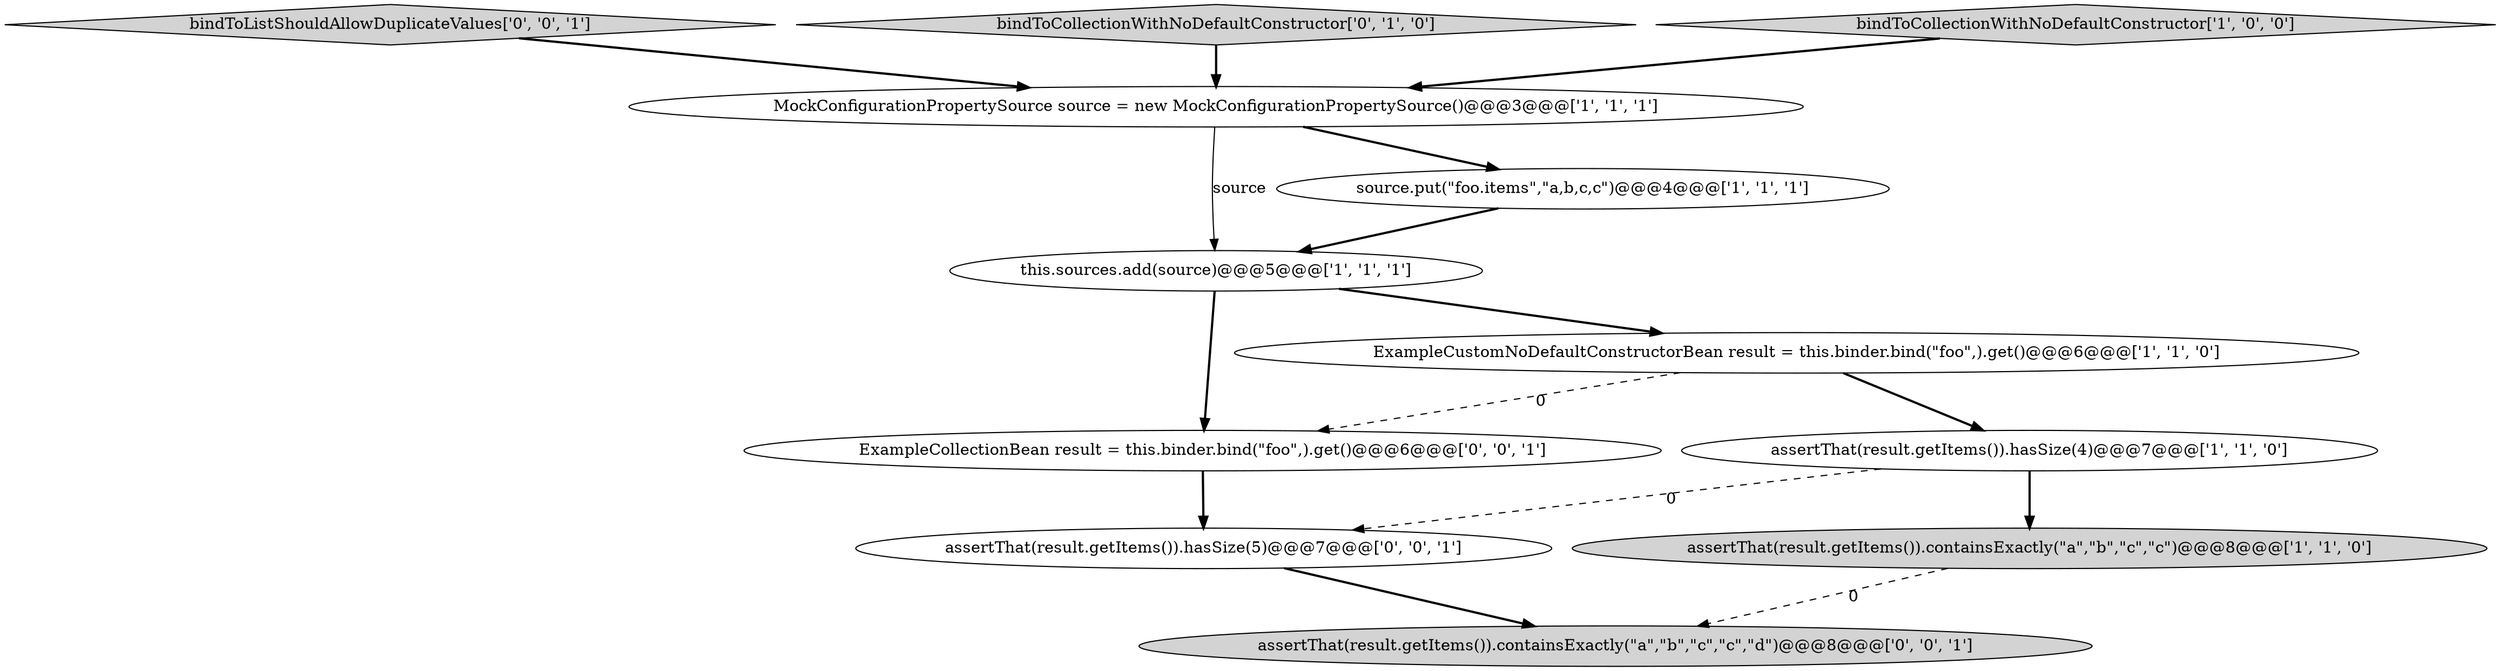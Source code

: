 digraph {
9 [style = filled, label = "assertThat(result.getItems()).hasSize(5)@@@7@@@['0', '0', '1']", fillcolor = white, shape = ellipse image = "AAA0AAABBB3BBB"];
10 [style = filled, label = "assertThat(result.getItems()).containsExactly(\"a\",\"b\",\"c\",\"c\",\"d\")@@@8@@@['0', '0', '1']", fillcolor = lightgray, shape = ellipse image = "AAA0AAABBB3BBB"];
3 [style = filled, label = "assertThat(result.getItems()).containsExactly(\"a\",\"b\",\"c\",\"c\")@@@8@@@['1', '1', '0']", fillcolor = lightgray, shape = ellipse image = "AAA0AAABBB1BBB"];
11 [style = filled, label = "bindToListShouldAllowDuplicateValues['0', '0', '1']", fillcolor = lightgray, shape = diamond image = "AAA0AAABBB3BBB"];
6 [style = filled, label = "this.sources.add(source)@@@5@@@['1', '1', '1']", fillcolor = white, shape = ellipse image = "AAA0AAABBB1BBB"];
4 [style = filled, label = "MockConfigurationPropertySource source = new MockConfigurationPropertySource()@@@3@@@['1', '1', '1']", fillcolor = white, shape = ellipse image = "AAA0AAABBB1BBB"];
7 [style = filled, label = "bindToCollectionWithNoDefaultConstructor['0', '1', '0']", fillcolor = lightgray, shape = diamond image = "AAA0AAABBB2BBB"];
8 [style = filled, label = "ExampleCollectionBean result = this.binder.bind(\"foo\",).get()@@@6@@@['0', '0', '1']", fillcolor = white, shape = ellipse image = "AAA0AAABBB3BBB"];
2 [style = filled, label = "assertThat(result.getItems()).hasSize(4)@@@7@@@['1', '1', '0']", fillcolor = white, shape = ellipse image = "AAA0AAABBB1BBB"];
5 [style = filled, label = "source.put(\"foo.items\",\"a,b,c,c\")@@@4@@@['1', '1', '1']", fillcolor = white, shape = ellipse image = "AAA0AAABBB1BBB"];
0 [style = filled, label = "bindToCollectionWithNoDefaultConstructor['1', '0', '0']", fillcolor = lightgray, shape = diamond image = "AAA0AAABBB1BBB"];
1 [style = filled, label = "ExampleCustomNoDefaultConstructorBean result = this.binder.bind(\"foo\",).get()@@@6@@@['1', '1', '0']", fillcolor = white, shape = ellipse image = "AAA0AAABBB1BBB"];
6->8 [style = bold, label=""];
6->1 [style = bold, label=""];
1->8 [style = dashed, label="0"];
1->2 [style = bold, label=""];
3->10 [style = dashed, label="0"];
4->6 [style = solid, label="source"];
7->4 [style = bold, label=""];
5->6 [style = bold, label=""];
9->10 [style = bold, label=""];
0->4 [style = bold, label=""];
2->9 [style = dashed, label="0"];
4->5 [style = bold, label=""];
2->3 [style = bold, label=""];
11->4 [style = bold, label=""];
8->9 [style = bold, label=""];
}
